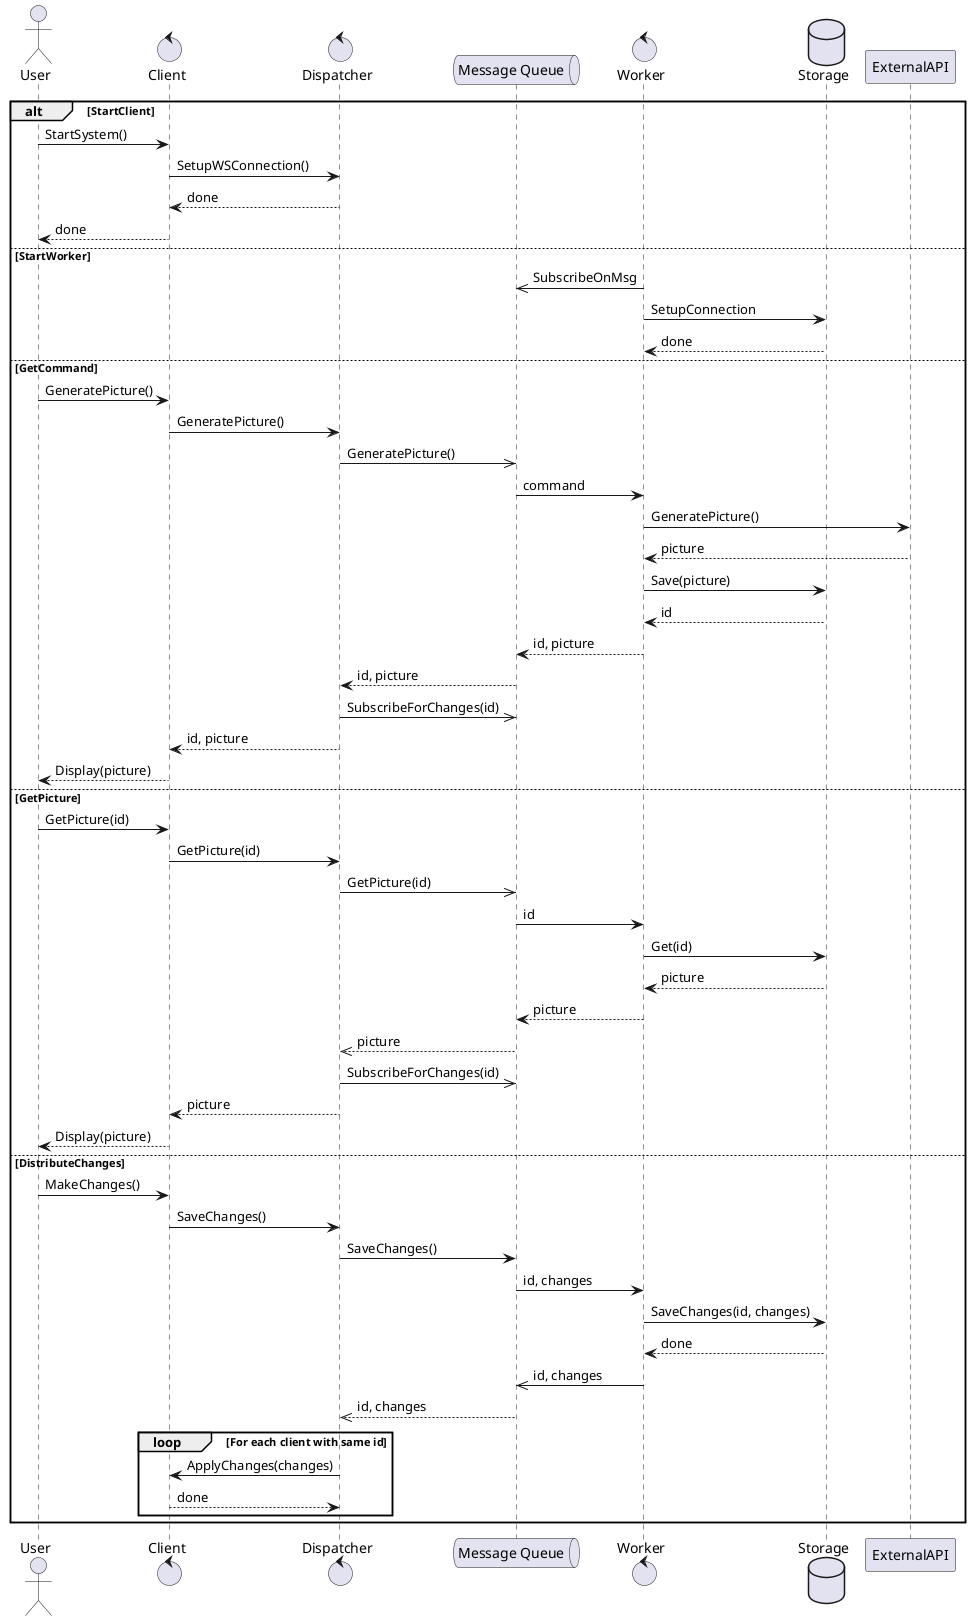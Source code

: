 @startuml

actor User as u
control Client as c
control Dispatcher as r
queue "Message Queue" as q
control Worker as w
database Storage as s
participant ExternalAPI as api

alt StartClient
    u -> c: StartSystem()
    c -> r: SetupWSConnection()
    c <-- r: done
    u <-- c: done
else StartWorker
    w ->> q: SubscribeOnMsg
    w -> s: SetupConnection
    w <-- s: done
else GetCommand
    u -> c: GeneratePicture()
    c -> r: GeneratePicture()
    r ->> q: GeneratePicture()
    q -> w: command
    w -> api: GeneratePicture()
    w <-- api: picture
    w -> s: Save(picture)
    w <-- s: id
    w --> q: id, picture
    r <-- q: id, picture
    r ->> q: SubscribeForChanges(id)
    c <-- r: id, picture
    c --> u: Display(picture)
else GetPicture
    u -> c: GetPicture(id)
    c -> r: GetPicture(id)
    r ->> q: GetPicture(id)
    q -> w: id
    w -> s: Get(id)
    w <-- s: picture
    w --> q: picture
    r <<-- q: picture
    r ->> q: SubscribeForChanges(id)
    c <-- r: picture
    c --> u: Display(picture)
else DistributeChanges
    u -> c: MakeChanges()
    c -> r: SaveChanges()
    r -> q: SaveChanges()
    q -> w: id, changes
    w -> s: SaveChanges(id, changes)
    w <-- s: done
    w ->> q: id, changes
    r <<-- q: id, changes
    loop For each client with same id
    r -> c: ApplyChanges(changes)
    r <-- c: done
    end
end

@enduml
